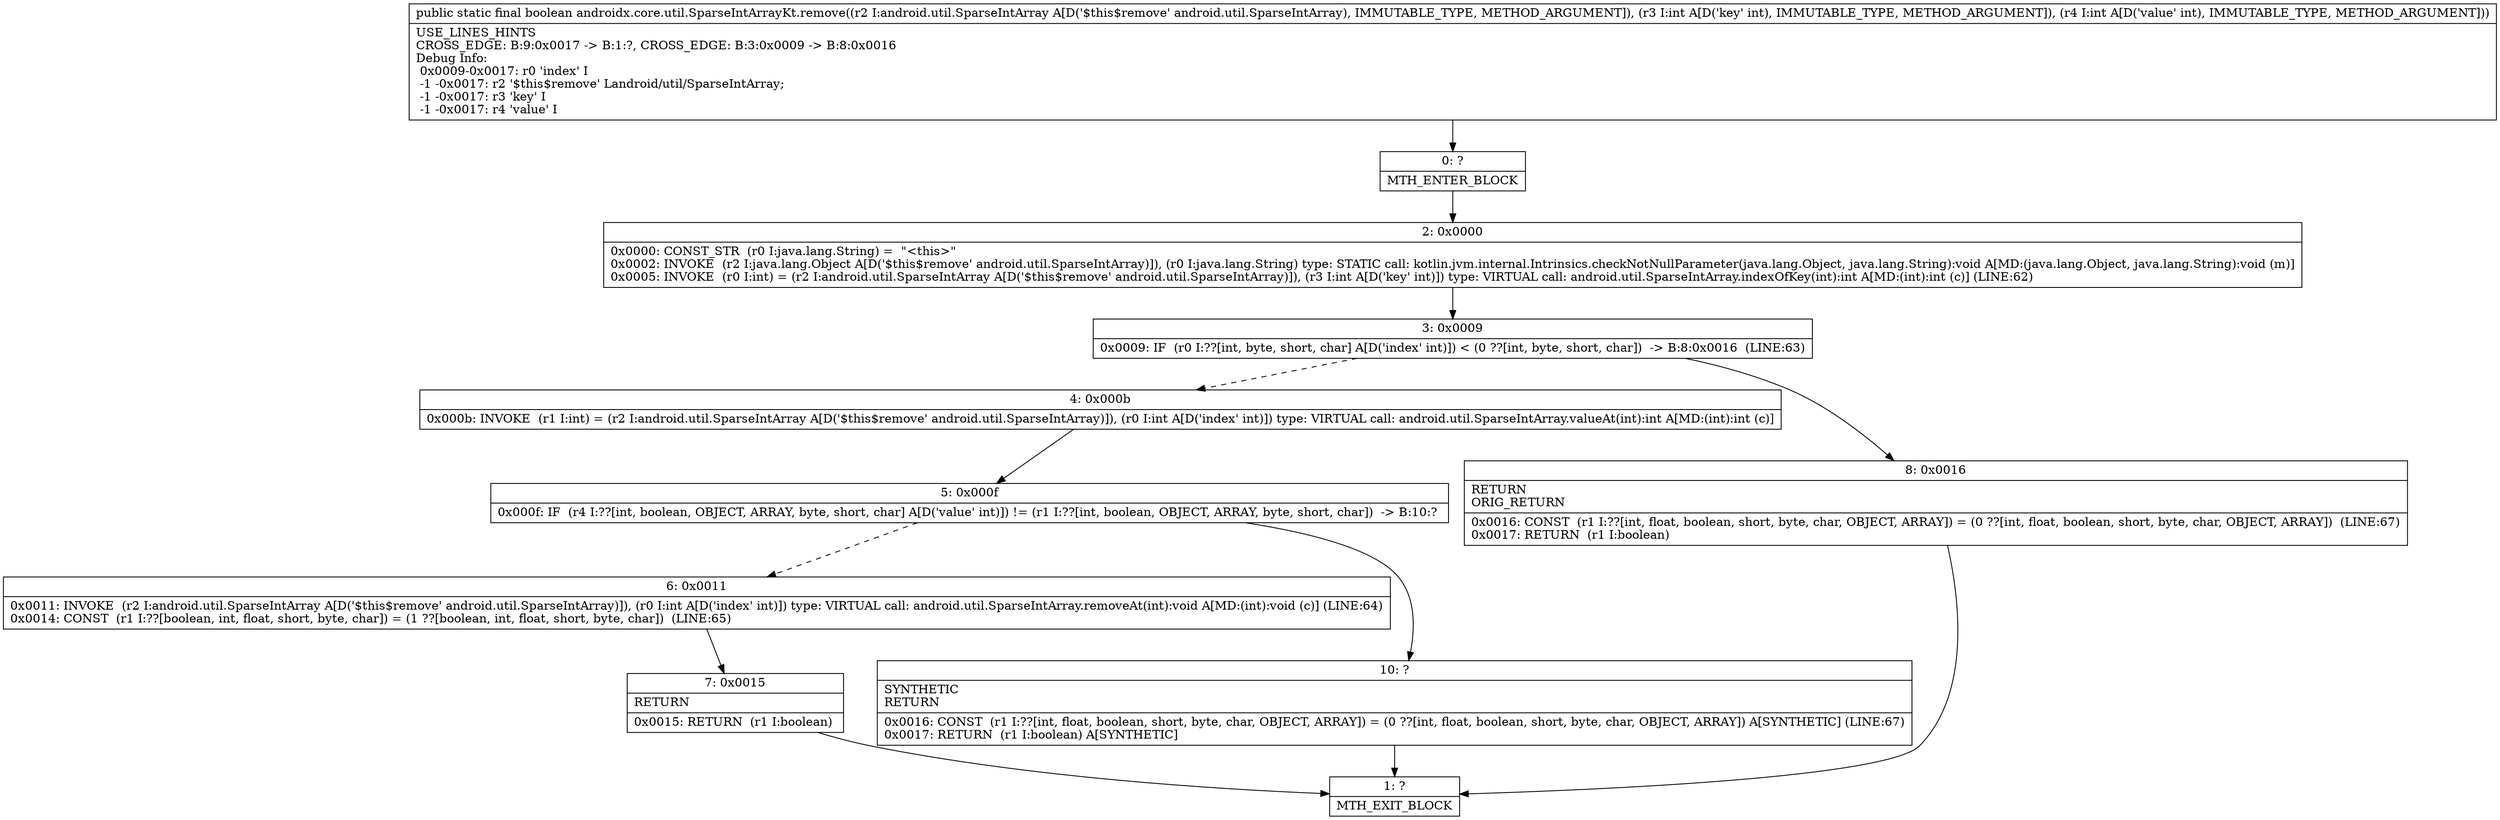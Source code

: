 digraph "CFG forandroidx.core.util.SparseIntArrayKt.remove(Landroid\/util\/SparseIntArray;II)Z" {
Node_0 [shape=record,label="{0\:\ ?|MTH_ENTER_BLOCK\l}"];
Node_2 [shape=record,label="{2\:\ 0x0000|0x0000: CONST_STR  (r0 I:java.lang.String) =  \"\<this\>\" \l0x0002: INVOKE  (r2 I:java.lang.Object A[D('$this$remove' android.util.SparseIntArray)]), (r0 I:java.lang.String) type: STATIC call: kotlin.jvm.internal.Intrinsics.checkNotNullParameter(java.lang.Object, java.lang.String):void A[MD:(java.lang.Object, java.lang.String):void (m)]\l0x0005: INVOKE  (r0 I:int) = (r2 I:android.util.SparseIntArray A[D('$this$remove' android.util.SparseIntArray)]), (r3 I:int A[D('key' int)]) type: VIRTUAL call: android.util.SparseIntArray.indexOfKey(int):int A[MD:(int):int (c)] (LINE:62)\l}"];
Node_3 [shape=record,label="{3\:\ 0x0009|0x0009: IF  (r0 I:??[int, byte, short, char] A[D('index' int)]) \< (0 ??[int, byte, short, char])  \-\> B:8:0x0016  (LINE:63)\l}"];
Node_4 [shape=record,label="{4\:\ 0x000b|0x000b: INVOKE  (r1 I:int) = (r2 I:android.util.SparseIntArray A[D('$this$remove' android.util.SparseIntArray)]), (r0 I:int A[D('index' int)]) type: VIRTUAL call: android.util.SparseIntArray.valueAt(int):int A[MD:(int):int (c)]\l}"];
Node_5 [shape=record,label="{5\:\ 0x000f|0x000f: IF  (r4 I:??[int, boolean, OBJECT, ARRAY, byte, short, char] A[D('value' int)]) != (r1 I:??[int, boolean, OBJECT, ARRAY, byte, short, char])  \-\> B:10:? \l}"];
Node_6 [shape=record,label="{6\:\ 0x0011|0x0011: INVOKE  (r2 I:android.util.SparseIntArray A[D('$this$remove' android.util.SparseIntArray)]), (r0 I:int A[D('index' int)]) type: VIRTUAL call: android.util.SparseIntArray.removeAt(int):void A[MD:(int):void (c)] (LINE:64)\l0x0014: CONST  (r1 I:??[boolean, int, float, short, byte, char]) = (1 ??[boolean, int, float, short, byte, char])  (LINE:65)\l}"];
Node_7 [shape=record,label="{7\:\ 0x0015|RETURN\l|0x0015: RETURN  (r1 I:boolean) \l}"];
Node_1 [shape=record,label="{1\:\ ?|MTH_EXIT_BLOCK\l}"];
Node_10 [shape=record,label="{10\:\ ?|SYNTHETIC\lRETURN\l|0x0016: CONST  (r1 I:??[int, float, boolean, short, byte, char, OBJECT, ARRAY]) = (0 ??[int, float, boolean, short, byte, char, OBJECT, ARRAY]) A[SYNTHETIC] (LINE:67)\l0x0017: RETURN  (r1 I:boolean) A[SYNTHETIC]\l}"];
Node_8 [shape=record,label="{8\:\ 0x0016|RETURN\lORIG_RETURN\l|0x0016: CONST  (r1 I:??[int, float, boolean, short, byte, char, OBJECT, ARRAY]) = (0 ??[int, float, boolean, short, byte, char, OBJECT, ARRAY])  (LINE:67)\l0x0017: RETURN  (r1 I:boolean) \l}"];
MethodNode[shape=record,label="{public static final boolean androidx.core.util.SparseIntArrayKt.remove((r2 I:android.util.SparseIntArray A[D('$this$remove' android.util.SparseIntArray), IMMUTABLE_TYPE, METHOD_ARGUMENT]), (r3 I:int A[D('key' int), IMMUTABLE_TYPE, METHOD_ARGUMENT]), (r4 I:int A[D('value' int), IMMUTABLE_TYPE, METHOD_ARGUMENT]))  | USE_LINES_HINTS\lCROSS_EDGE: B:9:0x0017 \-\> B:1:?, CROSS_EDGE: B:3:0x0009 \-\> B:8:0x0016\lDebug Info:\l  0x0009\-0x0017: r0 'index' I\l  \-1 \-0x0017: r2 '$this$remove' Landroid\/util\/SparseIntArray;\l  \-1 \-0x0017: r3 'key' I\l  \-1 \-0x0017: r4 'value' I\l}"];
MethodNode -> Node_0;Node_0 -> Node_2;
Node_2 -> Node_3;
Node_3 -> Node_4[style=dashed];
Node_3 -> Node_8;
Node_4 -> Node_5;
Node_5 -> Node_6[style=dashed];
Node_5 -> Node_10;
Node_6 -> Node_7;
Node_7 -> Node_1;
Node_10 -> Node_1;
Node_8 -> Node_1;
}

